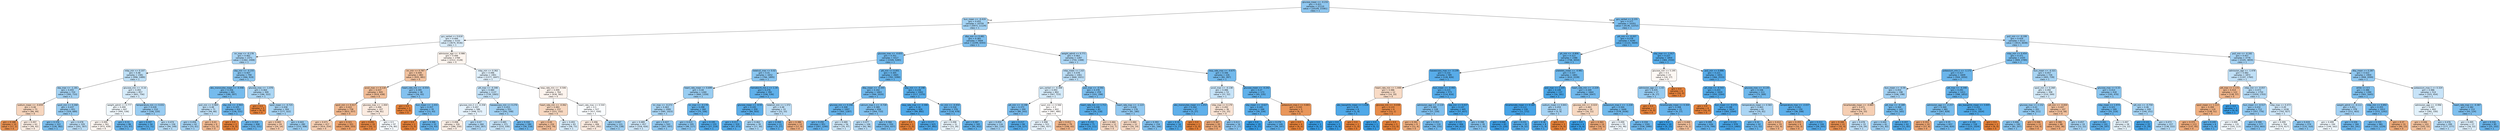 digraph Tree {
node [shape=box, style="filled, rounded", color="black", fontname="helvetica"] ;
edge [fontname="helvetica"] ;
0 [label="glucose_mean <= -0.232\ngini = 0.421\nsamples = 21110\nvalue = [10109, 23381]\nclass = 1", fillcolor="#8fc7f0"] ;
1 [label="bun_mean <= -0.419\ngini = 0.455\nsamples = 10759\nvalue = [5973, 11129]\nclass = 1", fillcolor="#a3d2f3"] ;
0 -> 1 [labeldistance=2.5, labelangle=45, headlabel="True"] ;
2 [label="gcs_verbal <= 0.618\ngini = 0.494\nsamples = 5155\nvalue = [3674, 4536]\nclass = 1", fillcolor="#d9ecfa"] ;
1 -> 2 ;
3 [label="inr_max <= -0.178\ngini = 0.462\nsamples = 2371\nvalue = [1362, 2408]\nclass = 1", fillcolor="#a9d4f4"] ;
2 -> 3 ;
4 [label="mbp_min <= 0.107\ngini = 0.48\nsamples = 1581\nvalue = [996, 1489]\nclass = 1", fillcolor="#bddff6"] ;
3 -> 4 ;
5 [label="sbp_max <= -1.181\ngini = 0.455\nsamples = 724\nvalue = [395, 733]\nclass = 1", fillcolor="#a4d2f3"] ;
4 -> 5 ;
6 [label="sodium_mean <= -0.659\ngini = 0.48\nsamples = 73\nvalue = [66, 44]\nclass = 0", fillcolor="#f6d5bd"] ;
5 -> 6 ;
7 [label="gini = 0.188\nsamples = 10\nvalue = [17, 2]\nclass = 0", fillcolor="#e89050"] ;
6 -> 7 ;
8 [label="gini = 0.497\nsamples = 63\nvalue = [49, 42]\nclass = 0", fillcolor="#fbede3"] ;
6 -> 8 ;
9 [label="spo2_min <= 0.268\ngini = 0.437\nsamples = 651\nvalue = [329, 689]\nclass = 1", fillcolor="#98ccf1"] ;
5 -> 9 ;
10 [label="gini = 0.376\nsamples = 322\nvalue = [128, 382]\nclass = 1", fillcolor="#7bbeee"] ;
9 -> 10 ;
11 [label="gini = 0.478\nsamples = 329\nvalue = [201, 307]\nclass = 1", fillcolor="#bbddf6"] ;
9 -> 11 ;
12 [label="glucose_min <= -0.16\ngini = 0.493\nsamples = 857\nvalue = [601, 756]\nclass = 1", fillcolor="#d6ebfa"] ;
4 -> 12 ;
13 [label="weight_admit <= 0.777\ngini = 0.499\nsamples = 647\nvalue = [495, 536]\nclass = 1", fillcolor="#f0f8fd"] ;
12 -> 13 ;
14 [label="gini = 0.499\nsamples = 561\nvalue = [472, 439]\nclass = 0", fillcolor="#fdf6f1"] ;
13 -> 14 ;
15 [label="gini = 0.31\nsamples = 86\nvalue = [23, 97]\nclass = 1", fillcolor="#68b4eb"] ;
13 -> 15 ;
16 [label="temperature_min <= 0.031\ngini = 0.439\nsamples = 210\nvalue = [106, 220]\nclass = 1", fillcolor="#98ccf2"] ;
12 -> 16 ;
17 [label="gini = 0.247\nsamples = 54\nvalue = [12, 71]\nclass = 1", fillcolor="#5aaee9"] ;
16 -> 17 ;
18 [label="gini = 0.474\nsamples = 156\nvalue = [94, 149]\nclass = 1", fillcolor="#b6dbf5"] ;
16 -> 18 ;
19 [label="sbp_min <= -0.155\ngini = 0.407\nsamples = 790\nvalue = [366, 919]\nclass = 1", fillcolor="#88c4ef"] ;
3 -> 19 ;
20 [label="abs_monocytes_mean <= -0.446\ngini = 0.356\nsamples = 481\nvalue = [180, 597]\nclass = 1", fillcolor="#75bbed"] ;
19 -> 20 ;
21 [label="po2_min <= 0.969\ngini = 0.48\nsamples = 71\nvalue = [44, 66]\nclass = 1", fillcolor="#bddef6"] ;
20 -> 21 ;
22 [label="gini = 0.456\nsamples = 62\nvalue = [33, 61]\nclass = 1", fillcolor="#a4d2f3"] ;
21 -> 22 ;
23 [label="gini = 0.43\nsamples = 9\nvalue = [11, 5]\nclass = 0", fillcolor="#f1ba93"] ;
21 -> 23 ;
24 [label="sbp_min <= -2.943\ngini = 0.325\nsamples = 410\nvalue = [136, 531]\nclass = 1", fillcolor="#6cb6ec"] ;
20 -> 24 ;
25 [label="gini = 0.0\nsamples = 2\nvalue = [4, 0]\nclass = 0", fillcolor="#e58139"] ;
24 -> 25 ;
26 [label="gini = 0.319\nsamples = 408\nvalue = [132, 531]\nclass = 1", fillcolor="#6ab5eb"] ;
24 -> 26 ;
27 [label="glucose_max <= -1.076\ngini = 0.464\nsamples = 309\nvalue = [186, 322]\nclass = 1", fillcolor="#abd6f4"] ;
19 -> 27 ;
28 [label="gini = 0.0\nsamples = 5\nvalue = [9, 0]\nclass = 0", fillcolor="#e58139"] ;
27 -> 28 ;
29 [label="spo2_mean <= -0.725\ngini = 0.458\nsamples = 304\nvalue = [177, 322]\nclass = 1", fillcolor="#a6d3f3"] ;
27 -> 29 ;
30 [label="gini = 0.465\nsamples = 24\nvalue = [24, 14]\nclass = 0", fillcolor="#f4caac"] ;
29 -> 30 ;
31 [label="gini = 0.443\nsamples = 280\nvalue = [153, 308]\nclass = 1", fillcolor="#9bcef2"] ;
29 -> 31 ;
32 [label="admission_age <= -0.986\ngini = 0.499\nsamples = 2784\nvalue = [2312, 2128]\nclass = 0", fillcolor="#fdf5ef"] ;
2 -> 32 ;
33 [label="inr_min <= 0.787\ngini = 0.449\nsamples = 883\nvalue = [935, 481]\nclass = 0", fillcolor="#f2c29f"] ;
32 -> 33 ;
34 [label="pco2_max <= 0.118\ngini = 0.437\nsamples = 845\nvalue = [919, 438]\nclass = 0", fillcolor="#f1bd97"] ;
33 -> 34 ;
35 [label="spo2_min <= 0.417\ngini = 0.422\nsamples = 738\nvalue = [823, 357]\nclass = 0", fillcolor="#f0b88f"] ;
34 -> 35 ;
36 [label="gini = 0.471\nsamples = 417\nvalue = [414, 254]\nclass = 0", fillcolor="#f5ceb2"] ;
35 -> 36 ;
37 [label="gini = 0.321\nsamples = 321\nvalue = [409, 103]\nclass = 0", fillcolor="#eca16b"] ;
35 -> 37 ;
38 [label="glucose_max <= -1.004\ngini = 0.496\nsamples = 107\nvalue = [96, 81]\nclass = 0", fillcolor="#fbebe0"] ;
34 -> 38 ;
39 [label="gini = 0.091\nsamples = 10\nvalue = [20, 1]\nclass = 0", fillcolor="#e68743"] ;
38 -> 39 ;
40 [label="gini = 0.5\nsamples = 97\nvalue = [76, 80]\nclass = 1", fillcolor="#f5fafe"] ;
38 -> 40 ;
41 [label="heart_rate_min <= -0.554\ngini = 0.395\nsamples = 38\nvalue = [16, 43]\nclass = 1", fillcolor="#83c1ef"] ;
33 -> 41 ;
42 [label="gini = 0.0\nsamples = 3\nvalue = [3, 0]\nclass = 0", fillcolor="#e58139"] ;
41 -> 42 ;
43 [label="bun_mean <= -1.031\ngini = 0.357\nsamples = 35\nvalue = [13, 43]\nclass = 1", fillcolor="#75bbed"] ;
41 -> 43 ;
44 [label="gini = 0.0\nsamples = 2\nvalue = [3, 0]\nclass = 0", fillcolor="#e58139"] ;
43 -> 44 ;
45 [label="gini = 0.306\nsamples = 33\nvalue = [10, 43]\nclass = 1", fillcolor="#67b4eb"] ;
43 -> 45 ;
46 [label="mbp_min <= 0.362\ngini = 0.496\nsamples = 1901\nvalue = [1377, 1647]\nclass = 1", fillcolor="#dfeffb"] ;
32 -> 46 ;
47 [label="ptt_max <= -0.348\ngini = 0.484\nsamples = 1137\nvalue = [739, 1065]\nclass = 1", fillcolor="#c2e1f7"] ;
46 -> 47 ;
48 [label="glucose_min.2 <= -0.358\ngini = 0.497\nsamples = 586\nvalue = [448, 517]\nclass = 1", fillcolor="#e5f2fc"] ;
47 -> 48 ;
49 [label="gini = 0.498\nsamples = 326\nvalue = [286, 250]\nclass = 0", fillcolor="#fcefe6"] ;
48 -> 49 ;
50 [label="gini = 0.47\nsamples = 260\nvalue = [162, 267]\nclass = 1", fillcolor="#b1d8f5"] ;
48 -> 50 ;
51 [label="baseexcess_min <= 0.276\ngini = 0.453\nsamples = 551\nvalue = [291, 548]\nclass = 1", fillcolor="#a2d1f3"] ;
47 -> 51 ;
52 [label="gini = 0.485\nsamples = 371\nvalue = [233, 330]\nclass = 1", fillcolor="#c5e2f7"] ;
51 -> 52 ;
53 [label="gini = 0.332\nsamples = 180\nvalue = [58, 218]\nclass = 1", fillcolor="#6eb7ec"] ;
51 -> 53 ;
54 [label="resp_rate_min <= -0.506\ngini = 0.499\nsamples = 764\nvalue = [638, 582]\nclass = 0", fillcolor="#fdf4ee"] ;
46 -> 54 ;
55 [label="heart_rate_min <= -0.062\ngini = 0.483\nsamples = 237\nvalue = [221, 152]\nclass = 0", fillcolor="#f7d8c1"] ;
54 -> 55 ;
56 [label="gini = 0.44\nsamples = 154\nvalue = [163, 79]\nclass = 0", fillcolor="#f2be99"] ;
55 -> 56 ;
57 [label="gini = 0.493\nsamples = 83\nvalue = [58, 73]\nclass = 1", fillcolor="#d6ebfa"] ;
55 -> 57 ;
58 [label="heart_rate_max <= 0.544\ngini = 0.5\nsamples = 527\nvalue = [417, 430]\nclass = 1", fillcolor="#f9fcfe"] ;
54 -> 58 ;
59 [label="gini = 0.496\nsamples = 406\nvalue = [347, 292]\nclass = 0", fillcolor="#fbebe0"] ;
58 -> 59 ;
60 [label="gini = 0.447\nsamples = 121\nvalue = [70, 138]\nclass = 1", fillcolor="#9dcff2"] ;
58 -> 60 ;
61 [label="dbp_min <= 0.481\ngini = 0.383\nsamples = 5604\nvalue = [2299, 6593]\nclass = 1", fillcolor="#7ebfee"] ;
1 -> 61 ;
62 [label="glucose_max <= -0.655\ngini = 0.351\nsamples = 4317\nvalue = [1549, 5285]\nclass = 1", fillcolor="#73baed"] ;
61 -> 62 ;
63 [label="totalco2_max <= 0.02\ngini = 0.41\nsamples = 1652\nvalue = [766, 1895]\nclass = 1", fillcolor="#89c5f0"] ;
62 -> 63 ;
64 [label="heart_rate_mean <= 0.699\ngini = 0.44\nsamples = 1260\nvalue = [660, 1359]\nclass = 1", fillcolor="#99cdf2"] ;
63 -> 64 ;
65 [label="inr_max <= -0.273\ngini = 0.463\nsamples = 1000\nvalue = [585, 1023]\nclass = 1", fillcolor="#aad5f4"] ;
64 -> 65 ;
66 [label="gini = 0.489\nsamples = 457\nvalue = [318, 426]\nclass = 1", fillcolor="#cde6f8"] ;
65 -> 66 ;
67 [label="gini = 0.427\nsamples = 543\nvalue = [267, 597]\nclass = 1", fillcolor="#92c9f1"] ;
65 -> 67 ;
68 [label="inr_max <= -0.178\ngini = 0.298\nsamples = 260\nvalue = [75, 336]\nclass = 1", fillcolor="#65b3eb"] ;
64 -> 68 ;
69 [label="gini = 0.413\nsamples = 105\nvalue = [48, 117]\nclass = 1", fillcolor="#8ac5f0"] ;
68 -> 69 ;
70 [label="gini = 0.195\nsamples = 155\nvalue = [27, 219]\nclass = 1", fillcolor="#51a9e8"] ;
68 -> 70 ;
71 [label="hematocrit_min.1 <= 1.34\ngini = 0.276\nsamples = 392\nvalue = [106, 536]\nclass = 1", fillcolor="#60b0ea"] ;
63 -> 71 ;
72 [label="glucose_mean <= -0.55\ngini = 0.245\nsamples = 359\nvalue = [84, 503]\nclass = 1", fillcolor="#5aade9"] ;
71 -> 72 ;
73 [label="gini = 0.217\nsamples = 329\nvalue = [67, 473]\nclass = 1", fillcolor="#55abe9"] ;
72 -> 73 ;
74 [label="gini = 0.462\nsamples = 30\nvalue = [17, 30]\nclass = 1", fillcolor="#a9d5f4"] ;
72 -> 74 ;
75 [label="totalco2_min <= 1.372\ngini = 0.48\nsamples = 33\nvalue = [22, 33]\nclass = 1", fillcolor="#bddef6"] ;
71 -> 75 ;
76 [label="gini = 0.264\nsamples = 21\nvalue = [5, 27]\nclass = 1", fillcolor="#5eafea"] ;
75 -> 76 ;
77 [label="gini = 0.386\nsamples = 12\nvalue = [17, 6]\nclass = 0", fillcolor="#eead7f"] ;
75 -> 77 ;
78 [label="ptt_min <= 0.001\ngini = 0.305\nsamples = 2665\nvalue = [783, 3390]\nclass = 1", fillcolor="#67b4eb"] ;
62 -> 78 ;
79 [label="dbp_mean <= -0.345\ngini = 0.342\nsamples = 1663\nvalue = [566, 2020]\nclass = 1", fillcolor="#70b8ec"] ;
78 -> 79 ;
80 [label="glucose_min <= 0.246\ngini = 0.308\nsamples = 1007\nvalue = [302, 1287]\nclass = 1", fillcolor="#67b4eb"] ;
79 -> 80 ;
81 [label="gini = 0.292\nsamples = 951\nvalue = [267, 1240]\nclass = 1", fillcolor="#64b2eb"] ;
80 -> 81 ;
82 [label="gini = 0.489\nsamples = 56\nvalue = [35, 47]\nclass = 1", fillcolor="#cce6f8"] ;
80 -> 82 ;
83 [label="calcium_max.1 <= -0.728\ngini = 0.389\nsamples = 656\nvalue = [264, 733]\nclass = 1", fillcolor="#80c0ee"] ;
79 -> 83 ;
84 [label="gini = 0.477\nsamples = 106\nvalue = [62, 96]\nclass = 1", fillcolor="#b9dcf6"] ;
83 -> 84 ;
85 [label="gini = 0.366\nsamples = 550\nvalue = [202, 637]\nclass = 1", fillcolor="#78bced"] ;
83 -> 85 ;
86 [label="sbp_min <= -0.198\ngini = 0.236\nsamples = 1002\nvalue = [217, 1370]\nclass = 1", fillcolor="#58ade9"] ;
78 -> 86 ;
87 [label="resp_rate_max <= -2.306\ngini = 0.18\nsamples = 626\nvalue = [99, 892]\nclass = 1", fillcolor="#4fa8e8"] ;
86 -> 87 ;
88 [label="gini = 0.0\nsamples = 1\nvalue = [2, 0]\nclass = 0", fillcolor="#e58139"] ;
87 -> 88 ;
89 [label="gini = 0.177\nsamples = 625\nvalue = [97, 892]\nclass = 1", fillcolor="#4fa8e8"] ;
87 -> 89 ;
90 [label="inr_min <= -0.454\ngini = 0.318\nsamples = 376\nvalue = [118, 478]\nclass = 1", fillcolor="#6ab5eb"] ;
86 -> 90 ;
91 [label="gini = 0.498\nsamples = 31\nvalue = [23, 26]\nclass = 1", fillcolor="#e8f4fc"] ;
90 -> 91 ;
92 [label="gini = 0.287\nsamples = 345\nvalue = [95, 452]\nclass = 1", fillcolor="#63b2ea"] ;
90 -> 92 ;
93 [label="weight_admit <= 0.771\ngini = 0.463\nsamples = 1287\nvalue = [750, 1308]\nclass = 1", fillcolor="#abd5f4"] ;
61 -> 93 ;
94 [label="mbp_mean <= 1.63\ngini = 0.478\nsamples = 1061\nvalue = [668, 1021]\nclass = 1", fillcolor="#bbddf6"] ;
93 -> 94 ;
95 [label="gcs_verbal <= -0.308\ngini = 0.493\nsamples = 802\nvalue = [567, 723]\nclass = 1", fillcolor="#d4eaf9"] ;
94 -> 95 ;
96 [label="ptt_min <= -0.198\ngini = 0.373\nsamples = 200\nvalue = [80, 243]\nclass = 1", fillcolor="#7abdee"] ;
95 -> 96 ;
97 [label="gini = 0.454\nsamples = 116\nvalue = [62, 116]\nclass = 1", fillcolor="#a3d1f3"] ;
96 -> 97 ;
98 [label="gini = 0.217\nsamples = 84\nvalue = [18, 127]\nclass = 1", fillcolor="#55abe9"] ;
96 -> 98 ;
99 [label="spo2_min <= 0.566\ngini = 0.5\nsamples = 602\nvalue = [487, 480]\nclass = 0", fillcolor="#fffdfc"] ;
95 -> 99 ;
100 [label="gini = 0.498\nsamples = 523\nvalue = [381, 437]\nclass = 1", fillcolor="#e6f2fc"] ;
99 -> 100 ;
101 [label="gini = 0.411\nsamples = 79\nvalue = [106, 43]\nclass = 0", fillcolor="#f0b489"] ;
99 -> 101 ;
102 [label="po2_max <= -0.591\ngini = 0.378\nsamples = 259\nvalue = [101, 298]\nclass = 1", fillcolor="#7cbeee"] ;
94 -> 102 ;
103 [label="heart_rate_min <= 1.711\ngini = 0.248\nsamples = 83\nvalue = [20, 118]\nclass = 1", fillcolor="#5baee9"] ;
102 -> 103 ;
104 [label="gini = 0.152\nsamples = 71\nvalue = [10, 111]\nclass = 1", fillcolor="#4ba6e7"] ;
103 -> 104 ;
105 [label="gini = 0.484\nsamples = 12\nvalue = [10, 7]\nclass = 0", fillcolor="#f7d9c4"] ;
103 -> 105 ;
106 [label="heart_rate_max <= -1.123\ngini = 0.428\nsamples = 176\nvalue = [81, 180]\nclass = 1", fillcolor="#92c9f1"] ;
102 -> 106 ;
107 [label="gini = 0.484\nsamples = 22\nvalue = [20, 14]\nclass = 0", fillcolor="#f7d9c4"] ;
106 -> 107 ;
108 [label="gini = 0.393\nsamples = 154\nvalue = [61, 166]\nclass = 1", fillcolor="#82c1ef"] ;
106 -> 108 ;
109 [label="resp_rate_max <= -0.675\ngini = 0.346\nsamples = 226\nvalue = [82, 287]\nclass = 1", fillcolor="#72b9ec"] ;
93 -> 109 ;
110 [label="pco2_max <= -0.138\ngini = 0.486\nsamples = 53\nvalue = [37, 52]\nclass = 1", fillcolor="#c6e3f8"] ;
109 -> 110 ;
111 [label="abs_monocytes_mean <= 1.253\ngini = 0.264\nsamples = 17\nvalue = [5, 27]\nclass = 1", fillcolor="#5eafea"] ;
110 -> 111 ;
112 [label="gini = 0.18\nsamples = 16\nvalue = [3, 27]\nclass = 1", fillcolor="#4fa8e8"] ;
111 -> 112 ;
113 [label="gini = 0.0\nsamples = 1\nvalue = [2, 0]\nclass = 0", fillcolor="#e58139"] ;
111 -> 113 ;
114 [label="mbp_max <= 0.179\ngini = 0.492\nsamples = 36\nvalue = [32, 25]\nclass = 0", fillcolor="#f9e3d4"] ;
110 -> 114 ;
115 [label="gini = 0.367\nsamples = 20\nvalue = [25, 8]\nclass = 0", fillcolor="#eda978"] ;
114 -> 115 ;
116 [label="gini = 0.413\nsamples = 16\nvalue = [7, 17]\nclass = 1", fillcolor="#8bc5f0"] ;
114 -> 116 ;
117 [label="glucose_mean <= -0.242\ngini = 0.27\nsamples = 173\nvalue = [45, 235]\nclass = 1", fillcolor="#5fb0ea"] ;
109 -> 117 ;
118 [label="sbp_mean <= -0.627\ngini = 0.245\nsamples = 168\nvalue = [39, 234]\nclass = 1", fillcolor="#5aade9"] ;
117 -> 118 ;
119 [label="gini = 0.0\nsamples = 19\nvalue = [0, 37]\nclass = 1", fillcolor="#399de5"] ;
118 -> 119 ;
120 [label="gini = 0.276\nsamples = 149\nvalue = [39, 197]\nclass = 1", fillcolor="#60b0ea"] ;
118 -> 120 ;
121 [label="potassium_max.1 <= 0.801\ngini = 0.245\nsamples = 5\nvalue = [6, 1]\nclass = 0", fillcolor="#e9965a"] ;
117 -> 121 ;
122 [label="gini = 0.0\nsamples = 4\nvalue = [6, 0]\nclass = 0", fillcolor="#e58139"] ;
121 -> 122 ;
123 [label="gini = 0.0\nsamples = 1\nvalue = [0, 1]\nclass = 1", fillcolor="#399de5"] ;
121 -> 123 ;
124 [label="gcs_verbal <= 0.155\ngini = 0.377\nsamples = 10351\nvalue = [4136, 12252]\nclass = 1", fillcolor="#7cbeee"] ;
0 -> 124 [labeldistance=2.5, labelangle=-45, headlabel="False"] ;
125 [label="ptt_min <= -0.207\ngini = 0.278\nsamples = 4240\nvalue = [1122, 5604]\nclass = 1", fillcolor="#61b1ea"] ;
124 -> 125 ;
126 [label="ph_min <= -0.806\ngini = 0.313\nsamples = 2386\nvalue = [738, 3054]\nclass = 1", fillcolor="#69b5eb"] ;
125 -> 126 ;
127 [label="baseexcess_max <= -3.139\ngini = 0.232\nsamples = 585\nvalue = [128, 826]\nclass = 1", fillcolor="#58ace9"] ;
126 -> 127 ;
128 [label="heart_rate_min <= 1.448\ngini = 0.486\nsamples = 12\nvalue = [14, 10]\nclass = 0", fillcolor="#f8dbc6"] ;
127 -> 128 ;
129 [label="abs_basophils_mean <= 1.438\ngini = 0.18\nsamples = 6\nvalue = [1, 9]\nclass = 1", fillcolor="#4fa8e8"] ;
128 -> 129 ;
130 [label="gini = 0.0\nsamples = 5\nvalue = [0, 9]\nclass = 1", fillcolor="#399de5"] ;
129 -> 130 ;
131 [label="gini = 0.0\nsamples = 1\nvalue = [1, 0]\nclass = 0", fillcolor="#e58139"] ;
129 -> 131 ;
132 [label="glucose_min <= -0.038\ngini = 0.133\nsamples = 6\nvalue = [13, 1]\nclass = 0", fillcolor="#e78b48"] ;
128 -> 132 ;
133 [label="gini = 0.0\nsamples = 1\nvalue = [0, 1]\nclass = 1", fillcolor="#399de5"] ;
132 -> 133 ;
134 [label="gini = 0.0\nsamples = 5\nvalue = [13, 0]\nclass = 0", fillcolor="#e58139"] ;
132 -> 134 ;
135 [label="bun_mean <= -0.492\ngini = 0.215\nsamples = 573\nvalue = [114, 816]\nclass = 1", fillcolor="#55abe9"] ;
127 -> 135 ;
136 [label="admission_age <= -2.119\ngini = 0.389\nsamples = 128\nvalue = [57, 159]\nclass = 1", fillcolor="#80c0ee"] ;
135 -> 136 ;
137 [label="gini = 0.391\nsamples = 9\nvalue = [11, 4]\nclass = 0", fillcolor="#eeaf81"] ;
136 -> 137 ;
138 [label="gini = 0.353\nsamples = 119\nvalue = [46, 155]\nclass = 1", fillcolor="#74baed"] ;
136 -> 138 ;
139 [label="sbp_min <= 0.437\ngini = 0.147\nsamples = 445\nvalue = [57, 657]\nclass = 1", fillcolor="#4aa6e7"] ;
135 -> 139 ;
140 [label="gini = 0.115\nsamples = 406\nvalue = [40, 612]\nclass = 1", fillcolor="#46a3e7"] ;
139 -> 140 ;
141 [label="gini = 0.398\nsamples = 39\nvalue = [17, 45]\nclass = 1", fillcolor="#84c2ef"] ;
139 -> 141 ;
142 [label="platelets_mean <= -0.981\ngini = 0.337\nsamples = 1801\nvalue = [610, 2228]\nclass = 1", fillcolor="#6fb8ec"] ;
126 -> 142 ;
143 [label="po2_max <= 2.105\ngini = 0.149\nsamples = 137\nvalue = [16, 181]\nclass = 1", fillcolor="#4ba6e7"] ;
142 -> 143 ;
144 [label="bicarbonate_mean <= 0.185\ngini = 0.113\nsamples = 126\nvalue = [11, 172]\nclass = 1", fillcolor="#46a3e7"] ;
143 -> 144 ;
145 [label="gini = 0.048\nsamples = 83\nvalue = [3, 120]\nclass = 1", fillcolor="#3e9fe6"] ;
144 -> 145 ;
146 [label="gini = 0.231\nsamples = 43\nvalue = [8, 52]\nclass = 1", fillcolor="#57ace9"] ;
144 -> 146 ;
147 [label="sodium_mean <= 0.841\ngini = 0.459\nsamples = 11\nvalue = [5, 9]\nclass = 1", fillcolor="#a7d3f3"] ;
143 -> 147 ;
148 [label="gini = 0.18\nsamples = 8\nvalue = [1, 9]\nclass = 1", fillcolor="#4fa8e8"] ;
147 -> 148 ;
149 [label="gini = 0.0\nsamples = 3\nvalue = [4, 0]\nclass = 0", fillcolor="#e58139"] ;
147 -> 149 ;
150 [label="heart_rate_min <= -2.229\ngini = 0.349\nsamples = 1664\nvalue = [594, 2047]\nclass = 1", fillcolor="#72b9ed"] ;
142 -> 150 ;
151 [label="glucose_min <= -0.024\ngini = 0.483\nsamples = 18\nvalue = [16, 11]\nclass = 0", fillcolor="#f7d8c1"] ;
150 -> 151 ;
152 [label="gini = 0.0\nsamples = 4\nvalue = [0, 6]\nclass = 1", fillcolor="#399de5"] ;
151 -> 152 ;
153 [label="gini = 0.363\nsamples = 14\nvalue = [16, 5]\nclass = 0", fillcolor="#eda877"] ;
151 -> 153 ;
154 [label="potassium_max.1 <= -1.228\ngini = 0.344\nsamples = 1646\nvalue = [578, 2036]\nclass = 1", fillcolor="#71b9ec"] ;
150 -> 154 ;
155 [label="gini = 0.499\nsamples = 55\nvalue = [42, 46]\nclass = 1", fillcolor="#eef6fd"] ;
154 -> 155 ;
156 [label="gini = 0.334\nsamples = 1591\nvalue = [536, 1990]\nclass = 1", fillcolor="#6eb7ec"] ;
154 -> 156 ;
157 [label="sbp_max <= -1.917\ngini = 0.227\nsamples = 1854\nvalue = [384, 2550]\nclass = 1", fillcolor="#57ace9"] ;
125 -> 157 ;
158 [label="glucose_min <= 5.195\ngini = 0.5\nsamples = 23\nvalue = [18, 17]\nclass = 0", fillcolor="#fef8f4"] ;
157 -> 158 ;
159 [label="admission_age <= -1.43\ngini = 0.435\nsamples = 17\nvalue = [8, 17]\nclass = 1", fillcolor="#96cbf1"] ;
158 -> 159 ;
160 [label="gini = 0.0\nsamples = 2\nvalue = [4, 0]\nclass = 0", fillcolor="#e58139"] ;
159 -> 160 ;
161 [label="bicarbonate_mean <= 0.304\ngini = 0.308\nsamples = 15\nvalue = [4, 17]\nclass = 1", fillcolor="#68b4eb"] ;
159 -> 161 ;
162 [label="gini = 0.0\nsamples = 10\nvalue = [0, 15]\nclass = 1", fillcolor="#399de5"] ;
161 -> 162 ;
163 [label="gini = 0.444\nsamples = 5\nvalue = [4, 2]\nclass = 0", fillcolor="#f2c09c"] ;
161 -> 163 ;
164 [label="gini = 0.0\nsamples = 6\nvalue = [10, 0]\nclass = 0", fillcolor="#e58139"] ;
158 -> 164 ;
165 [label="po2_min <= 0.886\ngini = 0.221\nsamples = 1831\nvalue = [366, 2533]\nclass = 1", fillcolor="#56abe9"] ;
157 -> 165 ;
166 [label="ph_max <= -6.543\ngini = 0.203\nsamples = 1620\nvalue = [293, 2264]\nclass = 1", fillcolor="#53aae8"] ;
165 -> 166 ;
167 [label="gini = 0.0\nsamples = 6\nvalue = [10, 0]\nclass = 0", fillcolor="#e58139"] ;
166 -> 167 ;
168 [label="bun_mean <= -0.272\ngini = 0.198\nsamples = 1614\nvalue = [283, 2264]\nclass = 1", fillcolor="#52a9e8"] ;
166 -> 168 ;
169 [label="gini = 0.289\nsamples = 636\nvalue = [170, 799]\nclass = 1", fillcolor="#63b2eb"] ;
168 -> 169 ;
170 [label="gini = 0.133\nsamples = 978\nvalue = [113, 1465]\nclass = 1", fillcolor="#48a5e7"] ;
168 -> 170 ;
171 [label="glucose_max <= -0.135\ngini = 0.336\nsamples = 211\nvalue = [73, 269]\nclass = 1", fillcolor="#6fb8ec"] ;
165 -> 171 ;
172 [label="temperature_mean <= 0.583\ngini = 0.463\nsamples = 61\nvalue = [35, 61]\nclass = 1", fillcolor="#abd5f4"] ;
171 -> 172 ;
173 [label="gini = 0.32\nsamples = 42\nvalue = [13, 52]\nclass = 1", fillcolor="#6ab6ec"] ;
172 -> 173 ;
174 [label="gini = 0.412\nsamples = 19\nvalue = [22, 9]\nclass = 0", fillcolor="#f0b58a"] ;
172 -> 174 ;
175 [label="temperature_max <= -2.037\ngini = 0.261\nsamples = 150\nvalue = [38, 208]\nclass = 1", fillcolor="#5dafea"] ;
171 -> 175 ;
176 [label="gini = 0.355\nsamples = 6\nvalue = [10, 3]\nclass = 0", fillcolor="#eda774"] ;
175 -> 176 ;
177 [label="gini = 0.211\nsamples = 144\nvalue = [28, 205]\nclass = 1", fillcolor="#54aae9"] ;
175 -> 177 ;
178 [label="po2_min <= -0.199\ngini = 0.429\nsamples = 6111\nvalue = [3014, 6648]\nclass = 1", fillcolor="#93c9f1"] ;
124 -> 178 ;
179 [label="mbp_min <= 0.454\ngini = 0.371\nsamples = 2335\nvalue = [909, 2789]\nclass = 1", fillcolor="#7abded"] ;
178 -> 179 ;
180 [label="potassium_min.1 <= -1.172\ngini = 0.317\nsamples = 1609\nvalue = [504, 2050]\nclass = 1", fillcolor="#6ab5eb"] ;
179 -> 180 ;
181 [label="bun_mean <= -0.59\ngini = 0.454\nsamples = 198\nvalue = [106, 198]\nclass = 1", fillcolor="#a3d1f3"] ;
180 -> 181 ;
182 [label="bicarbonate_mean <= -0.885\ngini = 0.471\nsamples = 55\nvalue = [54, 33]\nclass = 0", fillcolor="#f5ceb2"] ;
181 -> 182 ;
183 [label="gini = 0.184\nsamples = 22\nvalue = [35, 4]\nclass = 0", fillcolor="#e88f50"] ;
182 -> 183 ;
184 [label="gini = 0.478\nsamples = 33\nvalue = [19, 29]\nclass = 1", fillcolor="#bbddf6"] ;
182 -> 184 ;
185 [label="ptt_max <= -0.189\ngini = 0.364\nsamples = 143\nvalue = [52, 165]\nclass = 1", fillcolor="#77bced"] ;
181 -> 185 ;
186 [label="gini = 0.444\nsamples = 81\nvalue = [41, 82]\nclass = 1", fillcolor="#9ccef2"] ;
185 -> 186 ;
187 [label="gini = 0.207\nsamples = 62\nvalue = [11, 83]\nclass = 1", fillcolor="#53aae8"] ;
185 -> 187 ;
188 [label="ptt_max <= -0.348\ngini = 0.291\nsamples = 1411\nvalue = [398, 1852]\nclass = 1", fillcolor="#64b2eb"] ;
180 -> 188 ;
189 [label="admission_age <= -2.257\ngini = 0.369\nsamples = 681\nvalue = [267, 828]\nclass = 1", fillcolor="#79bded"] ;
188 -> 189 ;
190 [label="gini = 0.353\nsamples = 24\nvalue = [27, 8]\nclass = 0", fillcolor="#eda674"] ;
189 -> 190 ;
191 [label="gini = 0.35\nsamples = 657\nvalue = [240, 820]\nclass = 1", fillcolor="#73baed"] ;
189 -> 191 ;
192 [label="abs_basophils_mean <= 3.005\ngini = 0.201\nsamples = 730\nvalue = [131, 1024]\nclass = 1", fillcolor="#52aae8"] ;
188 -> 192 ;
193 [label="gini = 0.194\nsamples = 728\nvalue = [125, 1024]\nclass = 1", fillcolor="#51a9e8"] ;
192 -> 193 ;
194 [label="gini = 0.0\nsamples = 2\nvalue = [6, 0]\nclass = 0", fillcolor="#e58139"] ;
192 -> 194 ;
195 [label="bun_mean <= -0.321\ngini = 0.457\nsamples = 726\nvalue = [405, 739]\nclass = 1", fillcolor="#a6d3f3"] ;
179 -> 195 ;
196 [label="spo2_min <= 0.268\ngini = 0.492\nsamples = 308\nvalue = [210, 269]\nclass = 1", fillcolor="#d4eaf9"] ;
195 -> 196 ;
197 [label="glucose_max <= 2.152\ngini = 0.43\nsamples = 201\nvalue = [96, 211]\nclass = 1", fillcolor="#93caf1"] ;
196 -> 197 ;
198 [label="gini = 0.406\nsamples = 190\nvalue = [82, 207]\nclass = 1", fillcolor="#87c4ef"] ;
197 -> 198 ;
199 [label="gini = 0.346\nsamples = 11\nvalue = [14, 4]\nclass = 0", fillcolor="#eca572"] ;
197 -> 199 ;
200 [label="ptt_min <= -0.004\ngini = 0.447\nsamples = 107\nvalue = [114, 58]\nclass = 0", fillcolor="#f2c19e"] ;
196 -> 200 ;
201 [label="gini = 0.386\nsamples = 88\nvalue = [102, 36]\nclass = 0", fillcolor="#eead7f"] ;
200 -> 201 ;
202 [label="gini = 0.457\nsamples = 19\nvalue = [12, 22]\nclass = 1", fillcolor="#a5d2f3"] ;
200 -> 202 ;
203 [label="glucose_max <= 0.33\ngini = 0.414\nsamples = 418\nvalue = [195, 470]\nclass = 1", fillcolor="#8bc6f0"] ;
195 -> 203 ;
204 [label="mbp_mean <= 1.974\ngini = 0.321\nsamples = 169\nvalue = [55, 219]\nclass = 1", fillcolor="#6bb6ec"] ;
203 -> 204 ;
205 [label="gini = 0.261\nsamples = 141\nvalue = [36, 197]\nclass = 1", fillcolor="#5dafea"] ;
204 -> 205 ;
206 [label="gini = 0.497\nsamples = 28\nvalue = [19, 22]\nclass = 1", fillcolor="#e4f2fb"] ;
204 -> 206 ;
207 [label="ptt_min <= -0.759\ngini = 0.46\nsamples = 249\nvalue = [140, 251]\nclass = 1", fillcolor="#a7d4f4"] ;
203 -> 207 ;
208 [label="gini = 0.121\nsamples = 22\nvalue = [2, 29]\nclass = 1", fillcolor="#47a4e7"] ;
207 -> 208 ;
209 [label="gini = 0.473\nsamples = 227\nvalue = [138, 222]\nclass = 1", fillcolor="#b4daf5"] ;
207 -> 209 ;
210 [label="po2_min <= -0.182\ngini = 0.457\nsamples = 3776\nvalue = [2105, 3859]\nclass = 1", fillcolor="#a5d2f3"] ;
178 -> 210 ;
211 [label="admission_age <= -1.478\ngini = 0.482\nsamples = 1872\nvalue = [1197, 1760]\nclass = 1", fillcolor="#c0e0f7"] ;
210 -> 211 ;
212 [label="ptt_max <= 1.172\ngini = 0.414\nsamples = 122\nvalue = [138, 57]\nclass = 0", fillcolor="#f0b58b"] ;
211 -> 212 ;
213 [label="spo2_mean <= 1.113\ngini = 0.394\nsamples = 119\nvalue = [138, 51]\nclass = 0", fillcolor="#efb082"] ;
212 -> 213 ;
214 [label="gini = 0.372\nsamples = 113\nvalue = [137, 45]\nclass = 0", fillcolor="#eeaa7a"] ;
213 -> 214 ;
215 [label="gini = 0.245\nsamples = 6\nvalue = [1, 6]\nclass = 1", fillcolor="#5aade9"] ;
213 -> 215 ;
216 [label="gini = 0.0\nsamples = 3\nvalue = [0, 6]\nclass = 1", fillcolor="#399de5"] ;
212 -> 216 ;
217 [label="mbp_min <= -0.057\ngini = 0.473\nsamples = 1750\nvalue = [1059, 1703]\nclass = 1", fillcolor="#b4daf5"] ;
211 -> 217 ;
218 [label="bun_mean <= -0.517\ngini = 0.432\nsamples = 712\nvalue = [357, 776]\nclass = 1", fillcolor="#94caf1"] ;
217 -> 218 ;
219 [label="gini = 0.499\nsamples = 135\nvalue = [105, 113]\nclass = 1", fillcolor="#f1f8fd"] ;
218 -> 219 ;
220 [label="gini = 0.399\nsamples = 577\nvalue = [252, 663]\nclass = 1", fillcolor="#84c2ef"] ;
218 -> 220 ;
221 [label="mbp_max <= 0.473\ngini = 0.49\nsamples = 1038\nvalue = [702, 927]\nclass = 1", fillcolor="#cfe7f9"] ;
217 -> 221 ;
222 [label="gini = 0.499\nsamples = 764\nvalue = [570, 617]\nclass = 1", fillcolor="#f0f8fd"] ;
221 -> 222 ;
223 [label="gini = 0.419\nsamples = 274\nvalue = [132, 310]\nclass = 1", fillcolor="#8dc7f0"] ;
221 -> 223 ;
224 [label="dbp_mean <= 0.287\ngini = 0.422\nsamples = 1904\nvalue = [908, 2099]\nclass = 1", fillcolor="#8fc7f0"] ;
210 -> 224 ;
225 [label="white <= 0.5\ngini = 0.386\nsamples = 1390\nvalue = [583, 1645]\nclass = 1", fillcolor="#7fc0ee"] ;
224 -> 225 ;
226 [label="weight_admit <= -0.111\ngini = 0.451\nsamples = 378\nvalue = [211, 403]\nclass = 1", fillcolor="#a1d0f3"] ;
225 -> 226 ;
227 [label="gini = 0.499\nsamples = 194\nvalue = [149, 162]\nclass = 1", fillcolor="#eff7fd"] ;
226 -> 227 ;
228 [label="gini = 0.326\nsamples = 184\nvalue = [62, 241]\nclass = 1", fillcolor="#6cb6ec"] ;
226 -> 228 ;
229 [label="mbp_min <= 0.892\ngini = 0.355\nsamples = 1012\nvalue = [372, 1242]\nclass = 1", fillcolor="#74baed"] ;
225 -> 229 ;
230 [label="gini = 0.335\nsamples = 981\nvalue = [332, 1229]\nclass = 1", fillcolor="#6eb7ec"] ;
229 -> 230 ;
231 [label="gini = 0.37\nsamples = 31\nvalue = [40, 13]\nclass = 0", fillcolor="#edaa79"] ;
229 -> 231 ;
232 [label="potassium_max.1 <= 0.324\ngini = 0.486\nsamples = 514\nvalue = [325, 454]\nclass = 1", fillcolor="#c7e3f8"] ;
224 -> 232 ;
233 [label="admission_age <= -0.996\ngini = 0.497\nsamples = 402\nvalue = [282, 330]\nclass = 1", fillcolor="#e2f1fb"] ;
232 -> 233 ;
234 [label="gini = 0.446\nsamples = 103\nvalue = [105, 53]\nclass = 0", fillcolor="#f2c19d"] ;
233 -> 234 ;
235 [label="gini = 0.476\nsamples = 299\nvalue = [177, 277]\nclass = 1", fillcolor="#b8dcf6"] ;
233 -> 235 ;
236 [label="heart_rate_max <= -0.387\ngini = 0.382\nsamples = 112\nvalue = [43, 124]\nclass = 1", fillcolor="#7ebfee"] ;
232 -> 236 ;
237 [label="gini = 0.495\nsamples = 27\nvalue = [18, 22]\nclass = 1", fillcolor="#dbedfa"] ;
236 -> 237 ;
238 [label="gini = 0.316\nsamples = 85\nvalue = [25, 102]\nclass = 1", fillcolor="#6ab5eb"] ;
236 -> 238 ;
}